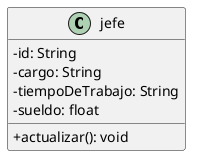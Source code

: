@startuml Jefe
!startsub Jefe
skinparam ClassAttributeIconSize 0

class jefe{
    -id: String
    -cargo: String
    -tiempoDeTrabajo: String
    -sueldo: float
    + actualizar(): void
}

!endsub
@enduml
